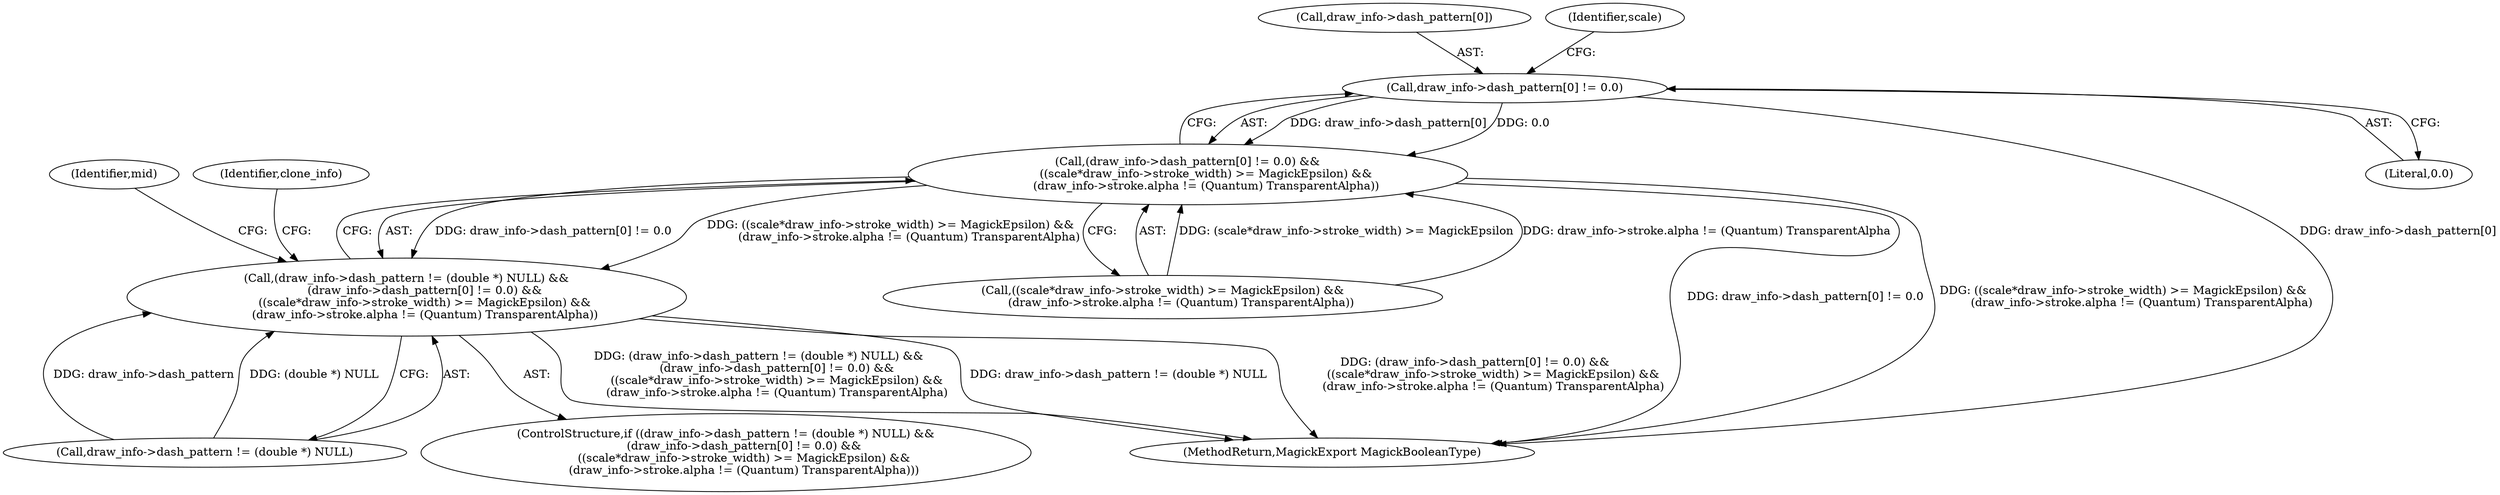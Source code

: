 digraph "0_ImageMagick_726812fa2fa7ce16bcf58f6e115f65427a1c0950_2@array" {
"1001361" [label="(Call,draw_info->dash_pattern[0] != 0.0)"];
"1001360" [label="(Call,(draw_info->dash_pattern[0] != 0.0) &&\n          ((scale*draw_info->stroke_width) >= MagickEpsilon) &&\n          (draw_info->stroke.alpha != (Quantum) TransparentAlpha))"];
"1001352" [label="(Call,(draw_info->dash_pattern != (double *) NULL) &&\n          (draw_info->dash_pattern[0] != 0.0) &&\n          ((scale*draw_info->stroke_width) >= MagickEpsilon) &&\n          (draw_info->stroke.alpha != (Quantum) TransparentAlpha))"];
"1001361" [label="(Call,draw_info->dash_pattern[0] != 0.0)"];
"1001362" [label="(Call,draw_info->dash_pattern[0])"];
"1001351" [label="(ControlStructure,if ((draw_info->dash_pattern != (double *) NULL) &&\n          (draw_info->dash_pattern[0] != 0.0) &&\n          ((scale*draw_info->stroke_width) >= MagickEpsilon) &&\n          (draw_info->stroke.alpha != (Quantum) TransparentAlpha)))"];
"1001368" [label="(Call,((scale*draw_info->stroke_width) >= MagickEpsilon) &&\n          (draw_info->stroke.alpha != (Quantum) TransparentAlpha))"];
"1001629" [label="(MethodReturn,MagickExport MagickBooleanType)"];
"1001353" [label="(Call,draw_info->dash_pattern != (double *) NULL)"];
"1001387" [label="(Identifier,clone_info)"];
"1001427" [label="(Identifier,mid)"];
"1001352" [label="(Call,(draw_info->dash_pattern != (double *) NULL) &&\n          (draw_info->dash_pattern[0] != 0.0) &&\n          ((scale*draw_info->stroke_width) >= MagickEpsilon) &&\n          (draw_info->stroke.alpha != (Quantum) TransparentAlpha))"];
"1001360" [label="(Call,(draw_info->dash_pattern[0] != 0.0) &&\n          ((scale*draw_info->stroke_width) >= MagickEpsilon) &&\n          (draw_info->stroke.alpha != (Quantum) TransparentAlpha))"];
"1001367" [label="(Literal,0.0)"];
"1001371" [label="(Identifier,scale)"];
"1001361" -> "1001360"  [label="AST: "];
"1001361" -> "1001367"  [label="CFG: "];
"1001362" -> "1001361"  [label="AST: "];
"1001367" -> "1001361"  [label="AST: "];
"1001371" -> "1001361"  [label="CFG: "];
"1001360" -> "1001361"  [label="CFG: "];
"1001361" -> "1001629"  [label="DDG: draw_info->dash_pattern[0]"];
"1001361" -> "1001360"  [label="DDG: draw_info->dash_pattern[0]"];
"1001361" -> "1001360"  [label="DDG: 0.0"];
"1001360" -> "1001352"  [label="AST: "];
"1001360" -> "1001368"  [label="CFG: "];
"1001368" -> "1001360"  [label="AST: "];
"1001352" -> "1001360"  [label="CFG: "];
"1001360" -> "1001629"  [label="DDG: draw_info->dash_pattern[0] != 0.0"];
"1001360" -> "1001629"  [label="DDG: ((scale*draw_info->stroke_width) >= MagickEpsilon) &&\n          (draw_info->stroke.alpha != (Quantum) TransparentAlpha)"];
"1001360" -> "1001352"  [label="DDG: draw_info->dash_pattern[0] != 0.0"];
"1001360" -> "1001352"  [label="DDG: ((scale*draw_info->stroke_width) >= MagickEpsilon) &&\n          (draw_info->stroke.alpha != (Quantum) TransparentAlpha)"];
"1001368" -> "1001360"  [label="DDG: (scale*draw_info->stroke_width) >= MagickEpsilon"];
"1001368" -> "1001360"  [label="DDG: draw_info->stroke.alpha != (Quantum) TransparentAlpha"];
"1001352" -> "1001351"  [label="AST: "];
"1001352" -> "1001353"  [label="CFG: "];
"1001353" -> "1001352"  [label="AST: "];
"1001387" -> "1001352"  [label="CFG: "];
"1001427" -> "1001352"  [label="CFG: "];
"1001352" -> "1001629"  [label="DDG: draw_info->dash_pattern != (double *) NULL"];
"1001352" -> "1001629"  [label="DDG: (draw_info->dash_pattern[0] != 0.0) &&\n          ((scale*draw_info->stroke_width) >= MagickEpsilon) &&\n          (draw_info->stroke.alpha != (Quantum) TransparentAlpha)"];
"1001352" -> "1001629"  [label="DDG: (draw_info->dash_pattern != (double *) NULL) &&\n          (draw_info->dash_pattern[0] != 0.0) &&\n          ((scale*draw_info->stroke_width) >= MagickEpsilon) &&\n          (draw_info->stroke.alpha != (Quantum) TransparentAlpha)"];
"1001353" -> "1001352"  [label="DDG: draw_info->dash_pattern"];
"1001353" -> "1001352"  [label="DDG: (double *) NULL"];
}
